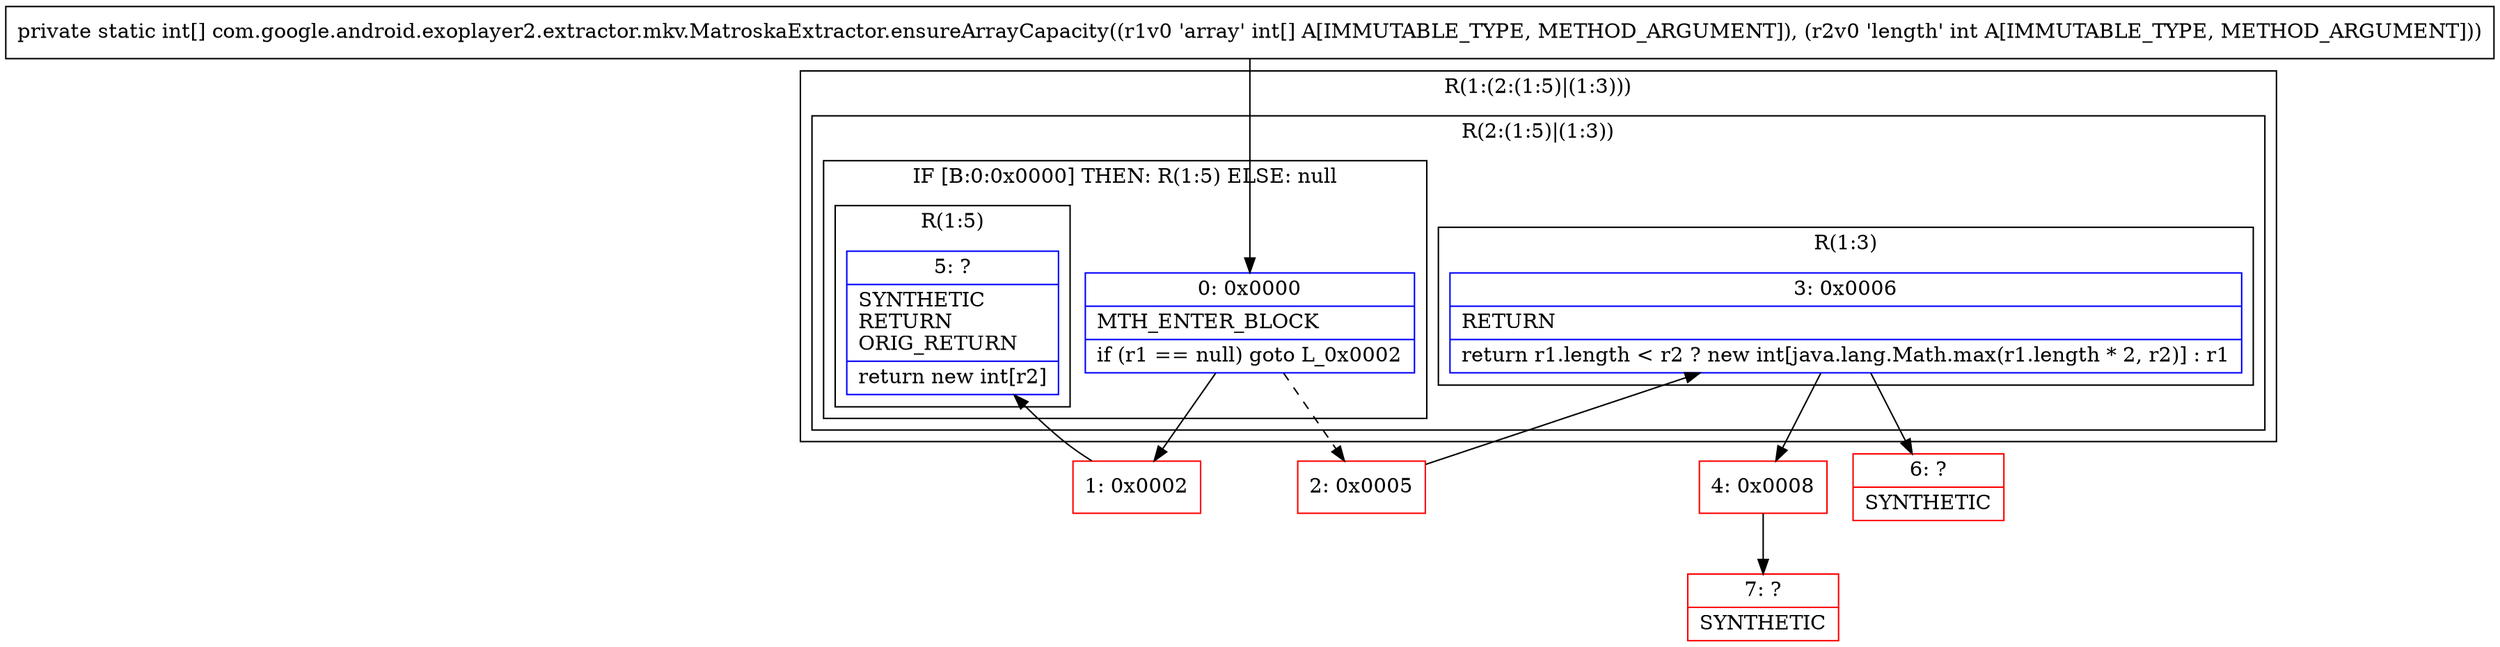 digraph "CFG forcom.google.android.exoplayer2.extractor.mkv.MatroskaExtractor.ensureArrayCapacity([II)[I" {
subgraph cluster_Region_1155497287 {
label = "R(1:(2:(1:5)|(1:3)))";
node [shape=record,color=blue];
subgraph cluster_Region_1582792593 {
label = "R(2:(1:5)|(1:3))";
node [shape=record,color=blue];
subgraph cluster_IfRegion_1461152703 {
label = "IF [B:0:0x0000] THEN: R(1:5) ELSE: null";
node [shape=record,color=blue];
Node_0 [shape=record,label="{0\:\ 0x0000|MTH_ENTER_BLOCK\l|if (r1 == null) goto L_0x0002\l}"];
subgraph cluster_Region_873618171 {
label = "R(1:5)";
node [shape=record,color=blue];
Node_5 [shape=record,label="{5\:\ ?|SYNTHETIC\lRETURN\lORIG_RETURN\l|return new int[r2]\l}"];
}
}
subgraph cluster_Region_194522235 {
label = "R(1:3)";
node [shape=record,color=blue];
Node_3 [shape=record,label="{3\:\ 0x0006|RETURN\l|return r1.length \< r2 ? new int[java.lang.Math.max(r1.length * 2, r2)] : r1\l}"];
}
}
}
Node_1 [shape=record,color=red,label="{1\:\ 0x0002}"];
Node_2 [shape=record,color=red,label="{2\:\ 0x0005}"];
Node_4 [shape=record,color=red,label="{4\:\ 0x0008}"];
Node_6 [shape=record,color=red,label="{6\:\ ?|SYNTHETIC\l}"];
Node_7 [shape=record,color=red,label="{7\:\ ?|SYNTHETIC\l}"];
MethodNode[shape=record,label="{private static int[] com.google.android.exoplayer2.extractor.mkv.MatroskaExtractor.ensureArrayCapacity((r1v0 'array' int[] A[IMMUTABLE_TYPE, METHOD_ARGUMENT]), (r2v0 'length' int A[IMMUTABLE_TYPE, METHOD_ARGUMENT])) }"];
MethodNode -> Node_0;
Node_0 -> Node_1;
Node_0 -> Node_2[style=dashed];
Node_3 -> Node_4;
Node_3 -> Node_6;
Node_1 -> Node_5;
Node_2 -> Node_3;
Node_4 -> Node_7;
}

